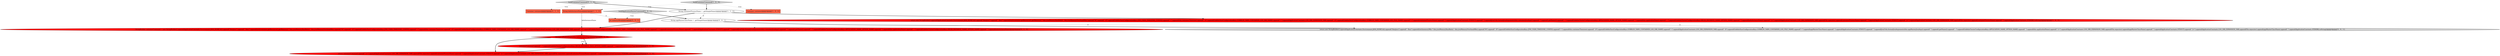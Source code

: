 digraph {
7 [style = filled, label = "return containerCommand.append(\" 1>\").append(ApplicationConstants.LOG_DIR_EXPANSION_VAR).append(File.separator).append(containerProcessName).append(\".\").append(ApplicationConstants.STDOUT).append(\" 2>\").append(ApplicationConstants.LOG_DIR_EXPANSION_VAR).append(File.separator).append(containerProcessName).append(\".\").append(ApplicationConstants.STDERR).toString()@@@8@@@['0', '1', '0']", fillcolor = red, shape = ellipse image = "AAA1AAABBB2BBB"];
4 [style = filled, label = "String helixInstanceName@@@2@@@['1', '1', '0']", fillcolor = tomato, shape = box image = "AAA0AAABBB1BBB"];
8 [style = filled, label = "!Strings.isNullOrEmpty(this.helixInstanceTags)@@@5@@@['0', '1', '0']", fillcolor = red, shape = diamond image = "AAA1AAABBB2BBB"];
10 [style = filled, label = "containerCommand.append(\" --\").append(GobblinClusterConfigurationKeys.HELIX_INSTANCE_TAGS_OPTION_NAME).append(\" \").append(helixInstanceTags)@@@6@@@['0', '1', '0']", fillcolor = red, shape = ellipse image = "AAA1AAABBB2BBB"];
11 [style = filled, label = "buildApplicationMasterCommand['0', '0', '1']", fillcolor = lightgray, shape = diamond image = "AAA0AAABBB3BBB"];
13 [style = filled, label = "int memoryMbs@@@2@@@['0', '0', '1']", fillcolor = tomato, shape = box image = "AAA0AAABBB3BBB"];
5 [style = filled, label = "Container container@@@2@@@['0', '1', '0']", fillcolor = tomato, shape = box image = "AAA0AAABBB2BBB"];
12 [style = filled, label = "return new StringBuilder().append(ApplicationConstants.Environment.JAVA_HOME.$()).append(\"/bin/java\").append(\" -Xmx\").append((int)(memoryMbs * this.jvmMemoryXmxRatio) - this.jvmMemoryOverheadMbs).append(\"M\").append(\" -D\").append(GobblinYarnConfigurationKeys.JVM_USER_TIMEZONE_CONFIG).append(\"=\").append(this.containerTimezone).append(\" -D\").append(GobblinYarnConfigurationKeys.GOBBLIN_YARN_CONTAINER_LOG_DIR_NAME).append(\"=\").append(ApplicationConstants.LOG_DIR_EXPANSION_VAR).append(\" -D\").append(GobblinYarnConfigurationKeys.GOBBLIN_YARN_CONTAINER_LOG_FILE_NAME).append(\"=\").append(appMasterClassName).append(\".\").append(ApplicationConstants.STDOUT).append(\" \").append(JvmUtils.formatJvmArguments(this.appMasterJvmArgs)).append(\" \").append(.getName()).append(\" --\").append(GobblinClusterConfigurationKeys.APPLICATION_NAME_OPTION_NAME).append(\" \").append(this.applicationName).append(\" 1>\").append(ApplicationConstants.LOG_DIR_EXPANSION_VAR).append(File.separator).append(appMasterClassName).append(\".\").append(ApplicationConstants.STDOUT).append(\" 2>\").append(ApplicationConstants.LOG_DIR_EXPANSION_VAR).append(File.separator).append(appMasterClassName).append(\".\").append(ApplicationConstants.STDERR).toString()@@@4@@@['0', '0', '1']", fillcolor = lightgray, shape = ellipse image = "AAA0AAABBB3BBB"];
6 [style = filled, label = "buildContainerCommand['0', '1', '0']", fillcolor = lightgray, shape = diamond image = "AAA0AAABBB2BBB"];
14 [style = filled, label = "String appMasterClassName = .getSimpleName()@@@3@@@['0', '0', '1']", fillcolor = white, shape = ellipse image = "AAA0AAABBB3BBB"];
3 [style = filled, label = "return new StringBuilder().append(ApplicationConstants.Environment.JAVA_HOME.$()).append(\"/bin/java\").append(\" -Xmx\").append((int)(container.getResource().getMemory() * this.jvmMemoryXmxRatio) - this.jvmMemoryOverheadMbs).append(\"M\").append(\" -D\").append(GobblinYarnConfigurationKeys.JVM_USER_TIMEZONE_CONFIG).append(\"=\").append(this.containerTimezone).append(\" -D\").append(GobblinYarnConfigurationKeys.GOBBLIN_YARN_CONTAINER_LOG_DIR_NAME).append(\"=\").append(ApplicationConstants.LOG_DIR_EXPANSION_VAR).append(\" -D\").append(GobblinYarnConfigurationKeys.GOBBLIN_YARN_CONTAINER_LOG_FILE_NAME).append(\"=\").append(containerProcessName).append(\".\").append(ApplicationConstants.STDOUT).append(\" \").append(JvmUtils.formatJvmArguments(this.containerJvmArgs)).append(\" \").append(.getName()).append(\" --\").append(GobblinClusterConfigurationKeys.APPLICATION_NAME_OPTION_NAME).append(\" \").append(this.applicationName).append(\" --\").append(GobblinClusterConfigurationKeys.HELIX_INSTANCE_NAME_OPTION_NAME).append(\" \").append(helixInstanceName).append(\" 1>\").append(ApplicationConstants.LOG_DIR_EXPANSION_VAR).append(File.separator).append(containerProcessName).append(\".\").append(ApplicationConstants.STDOUT).append(\" 2>\").append(ApplicationConstants.LOG_DIR_EXPANSION_VAR).append(File.separator).append(containerProcessName).append(\".\").append(ApplicationConstants.STDERR).toString()@@@4@@@['1', '0', '0']", fillcolor = red, shape = ellipse image = "AAA1AAABBB1BBB"];
1 [style = filled, label = "Container container@@@2@@@['1', '0', '0']", fillcolor = tomato, shape = box image = "AAA0AAABBB1BBB"];
9 [style = filled, label = "StringBuilder containerCommand = new StringBuilder().append(ApplicationConstants.Environment.JAVA_HOME.$()).append(\"/bin/java\").append(\" -Xmx\").append((int)(container.getResource().getMemory() * this.jvmMemoryXmxRatio) - this.jvmMemoryOverheadMbs).append(\"M\").append(\" -D\").append(GobblinYarnConfigurationKeys.JVM_USER_TIMEZONE_CONFIG).append(\"=\").append(this.containerTimezone).append(\" -D\").append(GobblinYarnConfigurationKeys.GOBBLIN_YARN_CONTAINER_LOG_DIR_NAME).append(\"=\").append(ApplicationConstants.LOG_DIR_EXPANSION_VAR).append(\" -D\").append(GobblinYarnConfigurationKeys.GOBBLIN_YARN_CONTAINER_LOG_FILE_NAME).append(\"=\").append(containerProcessName).append(\".\").append(ApplicationConstants.STDOUT).append(\" \").append(JvmUtils.formatJvmArguments(this.containerJvmArgs)).append(\" \").append(.getName()).append(\" --\").append(GobblinClusterConfigurationKeys.APPLICATION_NAME_OPTION_NAME).append(\" \").append(this.applicationName).append(\" --\").append(GobblinClusterConfigurationKeys.HELIX_INSTANCE_NAME_OPTION_NAME).append(\" \").append(helixInstanceName)@@@4@@@['0', '1', '0']", fillcolor = red, shape = ellipse image = "AAA1AAABBB2BBB"];
0 [style = filled, label = "String containerProcessName = .getSimpleName()@@@3@@@['1', '1', '0']", fillcolor = white, shape = ellipse image = "AAA0AAABBB1BBB"];
2 [style = filled, label = "buildContainerCommand['1', '0', '0']", fillcolor = lightgray, shape = diamond image = "AAA0AAABBB1BBB"];
0->3 [style = bold, label=""];
8->10 [style = bold, label=""];
0->9 [style = bold, label=""];
11->14 [style = bold, label=""];
6->0 [style = bold, label=""];
11->13 [style = dotted, label="true"];
8->10 [style = dotted, label="true"];
9->8 [style = bold, label=""];
10->7 [style = bold, label=""];
8->7 [style = bold, label=""];
4->9 [style = solid, label="helixInstanceName"];
0->14 [style = dashed, label="0"];
2->0 [style = bold, label=""];
3->12 [style = dashed, label="0"];
6->4 [style = dotted, label="true"];
3->9 [style = dashed, label="0"];
2->1 [style = dotted, label="true"];
14->12 [style = bold, label=""];
2->4 [style = dotted, label="true"];
4->13 [style = dashed, label="0"];
6->5 [style = dotted, label="true"];
}
